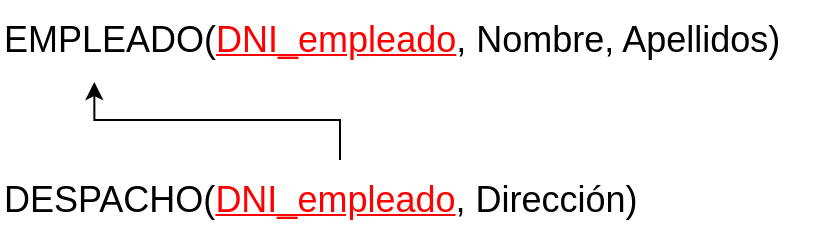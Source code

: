 <mxfile version="22.1.0" type="device">
  <diagram name="Página-1" id="dGLqrQgNi_OV72VLULxh">
    <mxGraphModel dx="954" dy="559" grid="1" gridSize="10" guides="1" tooltips="1" connect="1" arrows="1" fold="1" page="1" pageScale="1" pageWidth="827" pageHeight="1169" math="0" shadow="0">
      <root>
        <mxCell id="0" />
        <mxCell id="1" parent="0" />
        <mxCell id="esSYXq6FdQtjAJZxS0nW-1" value="&lt;font style=&quot;font-size: 18px&quot;&gt;EMPLEADO(&lt;font color=&quot;#ff0000&quot;&gt;&lt;u&gt;DNI_empleado&lt;/u&gt;&lt;/font&gt;, Nombre, Apellidos)&lt;/font&gt;" style="text;html=1;align=left;verticalAlign=middle;resizable=0;points=[];autosize=1;" vertex="1" parent="1">
          <mxGeometry x="260" y="200" width="410" height="40" as="geometry" />
        </mxCell>
        <mxCell id="esSYXq6FdQtjAJZxS0nW-5" value="&lt;font style=&quot;font-size: 18px&quot;&gt;DESPACHO(&lt;u style=&quot;border-color: var(--border-color); color: rgb(255, 0, 0);&quot;&gt;DNI_empleado&lt;/u&gt;, Dirección)&lt;/font&gt;" style="text;html=1;align=left;verticalAlign=middle;resizable=0;points=[];autosize=1;" vertex="1" parent="1">
          <mxGeometry x="260" y="280" width="340" height="40" as="geometry" />
        </mxCell>
        <mxCell id="esSYXq6FdQtjAJZxS0nW-8" style="edgeStyle=orthogonalEdgeStyle;rounded=0;orthogonalLoop=1;jettySize=auto;html=1;entryX=0.115;entryY=1.025;entryDx=0;entryDy=0;entryPerimeter=0;" edge="1" parent="1" source="esSYXq6FdQtjAJZxS0nW-5" target="esSYXq6FdQtjAJZxS0nW-1">
          <mxGeometry relative="1" as="geometry" />
        </mxCell>
      </root>
    </mxGraphModel>
  </diagram>
</mxfile>
